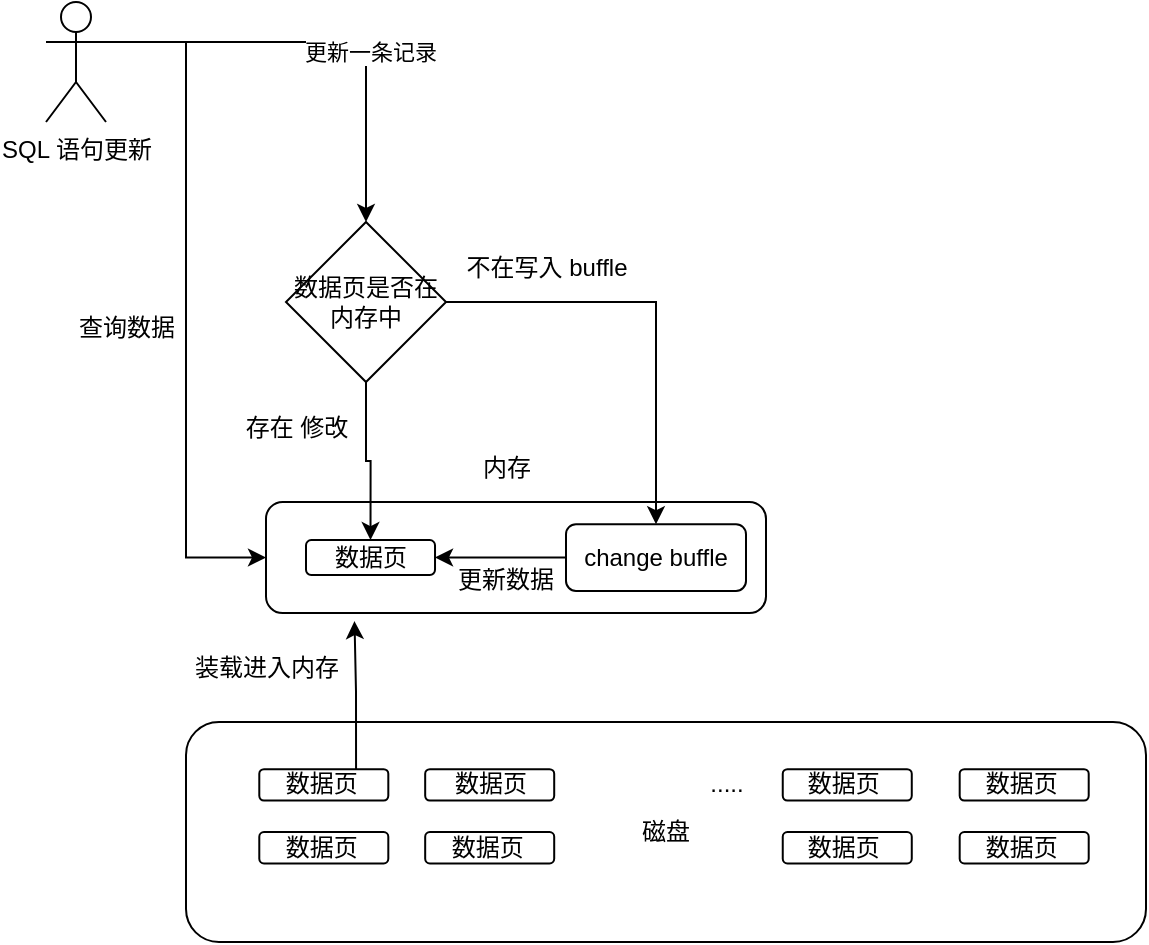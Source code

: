 <mxfile version="24.7.5" pages="2">
  <diagram name="第 1 页" id="3HUcaHWkWq-bFsYtBxbJ">
    <mxGraphModel dx="1444" dy="894" grid="1" gridSize="10" guides="1" tooltips="1" connect="1" arrows="1" fold="1" page="1" pageScale="1" pageWidth="827" pageHeight="1169" math="0" shadow="0">
      <root>
        <mxCell id="0" />
        <mxCell id="1" parent="0" />
        <mxCell id="OSYZiAmeKQ07q3J6DNQ1-39" style="edgeStyle=orthogonalEdgeStyle;rounded=0;orthogonalLoop=1;jettySize=auto;html=1;exitX=1;exitY=0.333;exitDx=0;exitDy=0;exitPerimeter=0;entryX=0;entryY=0.5;entryDx=0;entryDy=0;" parent="1" source="OSYZiAmeKQ07q3J6DNQ1-3" target="OSYZiAmeKQ07q3J6DNQ1-1" edge="1">
          <mxGeometry relative="1" as="geometry" />
        </mxCell>
        <mxCell id="OSYZiAmeKQ07q3J6DNQ1-3" value="SQL 语句更新" style="shape=umlActor;verticalLabelPosition=bottom;verticalAlign=top;html=1;outlineConnect=0;" parent="1" vertex="1">
          <mxGeometry x="100" y="190" width="30" height="60" as="geometry" />
        </mxCell>
        <mxCell id="OSYZiAmeKQ07q3J6DNQ1-18" style="edgeStyle=orthogonalEdgeStyle;rounded=0;orthogonalLoop=1;jettySize=auto;html=1;exitX=1;exitY=0.333;exitDx=0;exitDy=0;exitPerimeter=0;entryX=0.5;entryY=0;entryDx=0;entryDy=0;" parent="1" source="OSYZiAmeKQ07q3J6DNQ1-3" target="OSYZiAmeKQ07q3J6DNQ1-21" edge="1">
          <mxGeometry relative="1" as="geometry">
            <mxPoint x="260" y="310" as="targetPoint" />
          </mxGeometry>
        </mxCell>
        <mxCell id="OSYZiAmeKQ07q3J6DNQ1-19" value="更新一条记录" style="edgeLabel;html=1;align=center;verticalAlign=middle;resizable=0;points=[];" parent="OSYZiAmeKQ07q3J6DNQ1-18" vertex="1" connectable="0">
          <mxGeometry x="0.226" y="2" relative="1" as="geometry">
            <mxPoint as="offset" />
          </mxGeometry>
        </mxCell>
        <mxCell id="OSYZiAmeKQ07q3J6DNQ1-20" value="" style="group" parent="1" vertex="1" connectable="0">
          <mxGeometry x="210" y="440" width="250" height="70" as="geometry" />
        </mxCell>
        <mxCell id="OSYZiAmeKQ07q3J6DNQ1-1" value="" style="rounded=1;whiteSpace=wrap;html=1;" parent="OSYZiAmeKQ07q3J6DNQ1-20" vertex="1">
          <mxGeometry width="250" height="55.556" as="geometry" />
        </mxCell>
        <mxCell id="OSYZiAmeKQ07q3J6DNQ1-45" style="edgeStyle=orthogonalEdgeStyle;rounded=0;orthogonalLoop=1;jettySize=auto;html=1;exitX=0;exitY=0.5;exitDx=0;exitDy=0;" parent="OSYZiAmeKQ07q3J6DNQ1-20" source="OSYZiAmeKQ07q3J6DNQ1-16" target="OSYZiAmeKQ07q3J6DNQ1-36" edge="1">
          <mxGeometry relative="1" as="geometry" />
        </mxCell>
        <mxCell id="OSYZiAmeKQ07q3J6DNQ1-16" value="change buffle" style="rounded=1;whiteSpace=wrap;html=1;" parent="OSYZiAmeKQ07q3J6DNQ1-20" vertex="1">
          <mxGeometry x="150" y="11.111" width="90" height="33.333" as="geometry" />
        </mxCell>
        <mxCell id="OSYZiAmeKQ07q3J6DNQ1-36" value="数据页" style="rounded=1;whiteSpace=wrap;html=1;container=0;" parent="OSYZiAmeKQ07q3J6DNQ1-20" vertex="1">
          <mxGeometry x="19.998" y="19.046" width="64.51" height="17.46" as="geometry" />
        </mxCell>
        <mxCell id="OSYZiAmeKQ07q3J6DNQ1-46" value="更新数据" style="text;html=1;align=center;verticalAlign=middle;whiteSpace=wrap;rounded=0;" parent="OSYZiAmeKQ07q3J6DNQ1-20" vertex="1">
          <mxGeometry x="90" y="22.227" width="60" height="33.333" as="geometry" />
        </mxCell>
        <mxCell id="OSYZiAmeKQ07q3J6DNQ1-37" style="edgeStyle=orthogonalEdgeStyle;rounded=0;orthogonalLoop=1;jettySize=auto;html=1;exitX=1;exitY=0.5;exitDx=0;exitDy=0;entryX=0.5;entryY=0;entryDx=0;entryDy=0;" parent="1" source="OSYZiAmeKQ07q3J6DNQ1-21" target="OSYZiAmeKQ07q3J6DNQ1-16" edge="1">
          <mxGeometry relative="1" as="geometry" />
        </mxCell>
        <mxCell id="OSYZiAmeKQ07q3J6DNQ1-21" value="数据页是否在内存中" style="rhombus;whiteSpace=wrap;html=1;" parent="1" vertex="1">
          <mxGeometry x="220" y="300" width="80" height="80" as="geometry" />
        </mxCell>
        <mxCell id="OSYZiAmeKQ07q3J6DNQ1-22" style="edgeStyle=orthogonalEdgeStyle;rounded=0;orthogonalLoop=1;jettySize=auto;html=1;exitX=0.5;exitY=1;exitDx=0;exitDy=0;entryX=0.5;entryY=0;entryDx=0;entryDy=0;" parent="1" source="OSYZiAmeKQ07q3J6DNQ1-21" target="OSYZiAmeKQ07q3J6DNQ1-36" edge="1">
          <mxGeometry relative="1" as="geometry">
            <mxPoint x="260" y="440" as="targetPoint" />
          </mxGeometry>
        </mxCell>
        <mxCell id="OSYZiAmeKQ07q3J6DNQ1-23" value="存在 修改" style="text;html=1;align=center;verticalAlign=middle;resizable=0;points=[];autosize=1;strokeColor=none;fillColor=none;" parent="1" vertex="1">
          <mxGeometry x="190" y="388" width="70" height="30" as="geometry" />
        </mxCell>
        <mxCell id="OSYZiAmeKQ07q3J6DNQ1-6" value="磁盘" style="rounded=1;whiteSpace=wrap;html=1;container=0;" parent="1" vertex="1">
          <mxGeometry x="170" y="550" width="480" height="110" as="geometry" />
        </mxCell>
        <mxCell id="OSYZiAmeKQ07q3J6DNQ1-7" value="数据页&amp;nbsp;" style="rounded=1;whiteSpace=wrap;html=1;container=0;" parent="1" vertex="1">
          <mxGeometry x="206.647" y="573.571" width="64.51" height="15.714" as="geometry" />
        </mxCell>
        <mxCell id="OSYZiAmeKQ07q3J6DNQ1-8" value="数据页" style="rounded=1;whiteSpace=wrap;html=1;container=0;" parent="1" vertex="1">
          <mxGeometry x="289.588" y="573.571" width="64.51" height="15.714" as="geometry" />
        </mxCell>
        <mxCell id="OSYZiAmeKQ07q3J6DNQ1-9" value="数据页&amp;nbsp;" style="rounded=1;whiteSpace=wrap;html=1;container=0;" parent="1" vertex="1">
          <mxGeometry x="556.843" y="573.571" width="64.51" height="15.714" as="geometry" />
        </mxCell>
        <mxCell id="OSYZiAmeKQ07q3J6DNQ1-10" value="....." style="text;html=1;align=center;verticalAlign=middle;whiteSpace=wrap;rounded=0;container=0;" parent="1" vertex="1">
          <mxGeometry x="413.078" y="569.643" width="55.294" height="23.571" as="geometry" />
        </mxCell>
        <mxCell id="OSYZiAmeKQ07q3J6DNQ1-11" value="数据页&amp;nbsp;" style="rounded=1;whiteSpace=wrap;html=1;container=0;" parent="1" vertex="1">
          <mxGeometry x="206.647" y="605" width="64.51" height="15.714" as="geometry" />
        </mxCell>
        <mxCell id="OSYZiAmeKQ07q3J6DNQ1-12" value="数据页&amp;nbsp;" style="rounded=1;whiteSpace=wrap;html=1;container=0;" parent="1" vertex="1">
          <mxGeometry x="289.588" y="605" width="64.51" height="15.714" as="geometry" />
        </mxCell>
        <mxCell id="OSYZiAmeKQ07q3J6DNQ1-13" value="数据页&amp;nbsp;" style="rounded=1;whiteSpace=wrap;html=1;container=0;" parent="1" vertex="1">
          <mxGeometry x="556.843" y="605" width="64.51" height="15.714" as="geometry" />
        </mxCell>
        <mxCell id="OSYZiAmeKQ07q3J6DNQ1-14" value="数据页&amp;nbsp;" style="rounded=1;whiteSpace=wrap;html=1;container=0;" parent="1" vertex="1">
          <mxGeometry x="468.373" y="605" width="64.51" height="15.714" as="geometry" />
        </mxCell>
        <mxCell id="OSYZiAmeKQ07q3J6DNQ1-15" value="数据页&amp;nbsp;" style="rounded=1;whiteSpace=wrap;html=1;container=0;" parent="1" vertex="1">
          <mxGeometry x="468.373" y="573.571" width="64.51" height="15.714" as="geometry" />
        </mxCell>
        <mxCell id="OSYZiAmeKQ07q3J6DNQ1-38" value="不在写入 buffle" style="text;html=1;align=center;verticalAlign=middle;resizable=0;points=[];autosize=1;strokeColor=none;fillColor=none;" parent="1" vertex="1">
          <mxGeometry x="300" y="308" width="100" height="30" as="geometry" />
        </mxCell>
        <mxCell id="OSYZiAmeKQ07q3J6DNQ1-40" value="查询数据" style="text;html=1;align=center;verticalAlign=middle;resizable=0;points=[];autosize=1;strokeColor=none;fillColor=none;" parent="1" vertex="1">
          <mxGeometry x="105" y="338" width="70" height="30" as="geometry" />
        </mxCell>
        <mxCell id="OSYZiAmeKQ07q3J6DNQ1-41" style="edgeStyle=orthogonalEdgeStyle;rounded=0;orthogonalLoop=1;jettySize=auto;html=1;exitX=0.75;exitY=0;exitDx=0;exitDy=0;entryX=0.177;entryY=1.072;entryDx=0;entryDy=0;entryPerimeter=0;" parent="1" source="OSYZiAmeKQ07q3J6DNQ1-7" target="OSYZiAmeKQ07q3J6DNQ1-1" edge="1">
          <mxGeometry relative="1" as="geometry" />
        </mxCell>
        <mxCell id="OSYZiAmeKQ07q3J6DNQ1-42" value="装载进入内存" style="text;html=1;align=center;verticalAlign=middle;resizable=0;points=[];autosize=1;strokeColor=none;fillColor=none;" parent="1" vertex="1">
          <mxGeometry x="160" y="508" width="100" height="30" as="geometry" />
        </mxCell>
        <mxCell id="OSYZiAmeKQ07q3J6DNQ1-43" value="内存" style="text;html=1;align=center;verticalAlign=middle;resizable=0;points=[];autosize=1;strokeColor=none;fillColor=none;" parent="1" vertex="1">
          <mxGeometry x="305" y="408" width="50" height="30" as="geometry" />
        </mxCell>
      </root>
    </mxGraphModel>
  </diagram>
  <diagram id="lqzzIIzSALkNOU6tvbN3" name="count()">
    <mxGraphModel dx="1050" dy="607" grid="1" gridSize="10" guides="1" tooltips="1" connect="1" arrows="1" fold="1" page="1" pageScale="1" pageWidth="827" pageHeight="1169" math="0" shadow="0">
      <root>
        <mxCell id="0" />
        <mxCell id="1" parent="0" />
        <mxCell id="_ywTss0VCMPHxVN9wuiF-1" value="并发执行" style="shape=table;startSize=30;container=1;collapsible=0;childLayout=tableLayout;strokeColor=default;fontSize=16;rounded=1;shadow=0;sketch=1;curveFitting=1;jiggle=2;" vertex="1" parent="1">
          <mxGeometry x="190" y="310" width="373" height="270" as="geometry" />
        </mxCell>
        <mxCell id="_ywTss0VCMPHxVN9wuiF-2" value="" style="shape=tableRow;horizontal=0;startSize=0;swimlaneHead=0;swimlaneBody=0;strokeColor=inherit;top=0;left=0;bottom=0;right=0;collapsible=0;dropTarget=0;fillColor=none;points=[[0,0.5],[1,0.5]];portConstraint=eastwest;fontSize=16;" vertex="1" parent="_ywTss0VCMPHxVN9wuiF-1">
          <mxGeometry y="30" width="373" height="60" as="geometry" />
        </mxCell>
        <mxCell id="_ywTss0VCMPHxVN9wuiF-3" value="T1" style="shape=partialRectangle;html=1;whiteSpace=wrap;connectable=0;strokeColor=inherit;overflow=hidden;fillColor=none;top=0;left=0;bottom=0;right=0;pointerEvents=1;fontSize=16;" vertex="1" parent="_ywTss0VCMPHxVN9wuiF-2">
          <mxGeometry width="187" height="60" as="geometry">
            <mxRectangle width="187" height="60" as="alternateBounds" />
          </mxGeometry>
        </mxCell>
        <mxCell id="_ywTss0VCMPHxVN9wuiF-4" value="T2" style="shape=partialRectangle;html=1;whiteSpace=wrap;connectable=0;strokeColor=inherit;overflow=hidden;fillColor=none;top=0;left=0;bottom=0;right=0;pointerEvents=1;fontSize=16;" vertex="1" parent="_ywTss0VCMPHxVN9wuiF-2">
          <mxGeometry x="187" width="186" height="60" as="geometry">
            <mxRectangle width="186" height="60" as="alternateBounds" />
          </mxGeometry>
        </mxCell>
        <mxCell id="_ywTss0VCMPHxVN9wuiF-6" value="" style="shape=tableRow;horizontal=0;startSize=0;swimlaneHead=0;swimlaneBody=0;strokeColor=inherit;top=0;left=0;bottom=0;right=0;collapsible=0;dropTarget=0;fillColor=none;points=[[0,0.5],[1,0.5]];portConstraint=eastwest;fontSize=16;" vertex="1" parent="_ywTss0VCMPHxVN9wuiF-1">
          <mxGeometry y="90" width="373" height="60" as="geometry" />
        </mxCell>
        <mxCell id="_ywTss0VCMPHxVN9wuiF-7" value="&lt;div style=&quot;&quot;&gt;&lt;span style=&quot;background-color: initial;&quot;&gt;begin&lt;/span&gt;&lt;/div&gt;&lt;div style=&quot;&quot;&gt;数据库插入一条记录&lt;/div&gt;&lt;div style=&quot;&quot;&gt;commit&lt;/div&gt;" style="shape=partialRectangle;html=1;whiteSpace=wrap;connectable=0;strokeColor=inherit;overflow=hidden;fillColor=none;top=0;left=0;bottom=0;right=0;pointerEvents=1;fontSize=16;align=center;" vertex="1" parent="_ywTss0VCMPHxVN9wuiF-6">
          <mxGeometry width="187" height="60" as="geometry">
            <mxRectangle width="187" height="60" as="alternateBounds" />
          </mxGeometry>
        </mxCell>
        <mxCell id="_ywTss0VCMPHxVN9wuiF-8" value="" style="shape=partialRectangle;html=1;whiteSpace=wrap;connectable=0;strokeColor=inherit;overflow=hidden;fillColor=none;top=0;left=0;bottom=0;right=0;pointerEvents=1;fontSize=16;" vertex="1" parent="_ywTss0VCMPHxVN9wuiF-6">
          <mxGeometry x="187" width="186" height="60" as="geometry">
            <mxRectangle width="186" height="60" as="alternateBounds" />
          </mxGeometry>
        </mxCell>
        <mxCell id="_ywTss0VCMPHxVN9wuiF-10" value="" style="shape=tableRow;horizontal=0;startSize=0;swimlaneHead=0;swimlaneBody=0;strokeColor=inherit;top=0;left=0;bottom=0;right=0;collapsible=0;dropTarget=0;fillColor=none;points=[[0,0.5],[1,0.5]];portConstraint=eastwest;fontSize=16;" vertex="1" parent="_ywTss0VCMPHxVN9wuiF-1">
          <mxGeometry y="150" width="373" height="60" as="geometry" />
        </mxCell>
        <mxCell id="_ywTss0VCMPHxVN9wuiF-11" value="" style="shape=partialRectangle;html=1;whiteSpace=wrap;connectable=0;strokeColor=inherit;overflow=hidden;fillColor=none;top=0;left=0;bottom=0;right=0;pointerEvents=1;fontSize=16;" vertex="1" parent="_ywTss0VCMPHxVN9wuiF-10">
          <mxGeometry width="187" height="60" as="geometry">
            <mxRectangle width="187" height="60" as="alternateBounds" />
          </mxGeometry>
        </mxCell>
        <mxCell id="_ywTss0VCMPHxVN9wuiF-12" value="查询 Redis 缓存记录数&lt;div&gt;查询前100条记录&lt;/div&gt;" style="shape=partialRectangle;html=1;whiteSpace=wrap;connectable=0;strokeColor=inherit;overflow=hidden;fillColor=none;top=0;left=0;bottom=0;right=0;pointerEvents=1;fontSize=16;" vertex="1" parent="_ywTss0VCMPHxVN9wuiF-10">
          <mxGeometry x="187" width="186" height="60" as="geometry">
            <mxRectangle width="186" height="60" as="alternateBounds" />
          </mxGeometry>
        </mxCell>
        <mxCell id="_ywTss0VCMPHxVN9wuiF-28" value="" style="shape=tableRow;horizontal=0;startSize=0;swimlaneHead=0;swimlaneBody=0;strokeColor=inherit;top=0;left=0;bottom=0;right=0;collapsible=0;dropTarget=0;fillColor=none;points=[[0,0.5],[1,0.5]];portConstraint=eastwest;fontSize=16;" vertex="1" parent="_ywTss0VCMPHxVN9wuiF-1">
          <mxGeometry y="210" width="373" height="60" as="geometry" />
        </mxCell>
        <mxCell id="_ywTss0VCMPHxVN9wuiF-29" value="Redis 计数+1" style="shape=partialRectangle;html=1;whiteSpace=wrap;connectable=0;strokeColor=inherit;overflow=hidden;fillColor=none;top=0;left=0;bottom=0;right=0;pointerEvents=1;fontSize=16;" vertex="1" parent="_ywTss0VCMPHxVN9wuiF-28">
          <mxGeometry width="187" height="60" as="geometry">
            <mxRectangle width="187" height="60" as="alternateBounds" />
          </mxGeometry>
        </mxCell>
        <mxCell id="_ywTss0VCMPHxVN9wuiF-30" value="" style="shape=partialRectangle;html=1;whiteSpace=wrap;connectable=0;strokeColor=inherit;overflow=hidden;fillColor=none;top=0;left=0;bottom=0;right=0;pointerEvents=1;fontSize=16;" vertex="1" parent="_ywTss0VCMPHxVN9wuiF-28">
          <mxGeometry x="187" width="186" height="60" as="geometry">
            <mxRectangle width="186" height="60" as="alternateBounds" />
          </mxGeometry>
        </mxCell>
      </root>
    </mxGraphModel>
  </diagram>
</mxfile>
